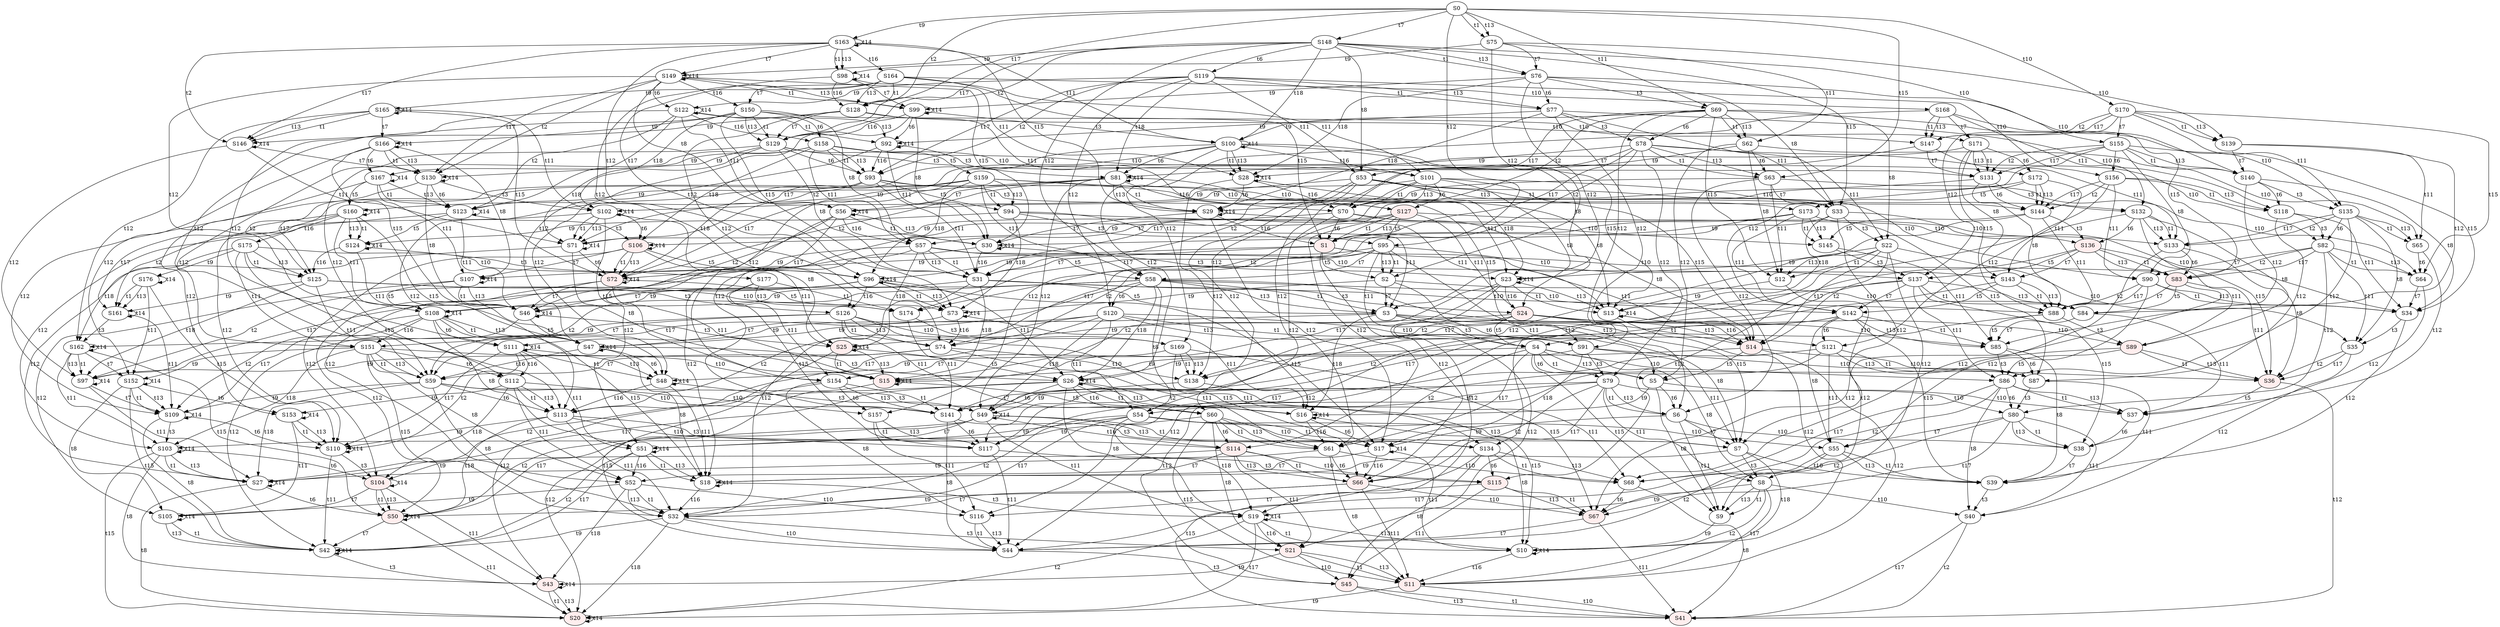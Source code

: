 digraph "SCdebug/25" {
node [fillcolor="#FFFFFF"]; S60 ;
node [fillcolor="#FFFFFF"]; S58 ;
node [fillcolor="#FFFFFF"]; S54 ;
node [fillcolor="#FFFFFF"]; S52 ;
node [style=filled fillcolor="#FFEEEE"]; S21 ;
node [fillcolor="#FFFFFF"]; S4 ;
node [fillcolor="#FFFFFF"]; S8 ;
node [fillcolor="#FFFFFF"]; S151 ;
node [fillcolor="#FFFFFF"]; S51 ;
node [style=filled fillcolor="#FFEEEE"]; S43 ;
node [fillcolor="#FFFFFF"]; S26 ;
node [fillcolor="#FFFFFF"]; S19 ;
node [fillcolor="#FFFFFF"]; S103 ;
node [fillcolor="#FFFFFF"]; S105 ;
node [fillcolor="#FFFFFF"]; S108 ;
node [fillcolor="#FFFFFF"]; S152 ;
node [fillcolor="#FFFFFF"]; S55 ;
node [style=filled fillcolor="#FFEEEE"]; S45 ;
node [fillcolor="#FFFFFF"]; S40 ;
node [fillcolor="#FFFFFF"]; S86 ;
node [fillcolor="#FFFFFF"]; S116 ;
node [fillcolor="#FFFFFF"]; S134 ;
node [fillcolor="#FFFFFF"]; S142 ;
node [fillcolor="#FFFFFF"]; S154 ;
node [fillcolor="#FFFFFF"]; S77 ;
node [fillcolor="#FFFFFF"]; S75 ;
node [fillcolor="#FFFFFF"]; S63 ;
node [style=filled fillcolor="#FFEEEE"]; S1 ;
node [fillcolor="#FFFFFF"]; S93 ;
node [fillcolor="#FFFFFF"]; S128 ;
node [style=filled fillcolor="#FFEEEE"]; S72 ;
node [fillcolor="#FFFFFF"]; S29 ;
node [fillcolor="#FFFFFF"]; S92 ;
node [fillcolor="#FFFFFF"]; S98 ;
node [fillcolor="#FFFFFF"]; S123 ;
node [fillcolor="#FFFFFF"]; S146 ;
node [fillcolor="#FFFFFF"]; S64 ;
node [style=filled fillcolor="#FFEEEE"]; S83 ;
node [fillcolor="#FFFFFF"]; S118 ;
node [fillcolor="#FFFFFF"]; S139 ;
node [fillcolor="#FFFFFF"]; S144 ;
node [fillcolor="#FFFFFF"]; S147 ;
node [fillcolor="#FFFFFF"]; S76 ;
node [fillcolor="#FFFFFF"]; S70 ;
node [fillcolor="#FFFFFF"]; S62 ;
node [fillcolor="#FFFFFF"]; S33 ;
node [fillcolor="#FFFFFF"]; S31 ;
node [fillcolor="#FFFFFF"]; S12 ;
node [style=filled fillcolor="#FFEEEE"]; S14 ;
node [fillcolor="#FFFFFF"]; S129 ;
node [fillcolor="#FFFFFF"]; S71 ;
node [fillcolor="#FFFFFF"]; S46 ;
node [fillcolor="#FFFFFF"]; S30 ;
node [fillcolor="#FFFFFF"]; S28 ;
node [fillcolor="#FFFFFF"]; S13 ;
node [style=filled fillcolor="#FFEEEE"]; S15 ;
node [fillcolor="#FFFFFF"]; S99 ;
node [fillcolor="#FFFFFF"]; S130 ;
node [fillcolor="#FFFFFF"]; S65 ;
node [style=filled fillcolor="#FFEEEE"]; S36 ;
node [fillcolor="#FFFFFF"]; S34 ;
node [fillcolor="#FFFFFF"]; S88 ;
node [fillcolor="#FFFFFF"]; S131 ;
node [fillcolor="#FFFFFF"]; S133 ;
node [fillcolor="#FFFFFF"]; S140 ;
node [style=filled fillcolor="#FFEEEE"]; S127 ;
node [fillcolor="#FFFFFF"]; S78 ;
node [fillcolor="#FFFFFF"]; S119 ;
node [fillcolor="#FFFFFF"]; S0 ;
node [fillcolor="#FFFFFF"]; S158 ;
node [fillcolor="#FFFFFF"]; S164 ;
node [fillcolor="#FFFFFF"]; S81 ;
node [style=filled fillcolor="#FFEEEE"]; S106 ;
node [fillcolor="#FFFFFF"]; S122 ;
node [fillcolor="#FFFFFF"]; S163 ;
node [fillcolor="#FFFFFF"]; S165 ;
node [fillcolor="#FFFFFF"]; S167 ;
node [fillcolor="#FFFFFF"]; S82 ;
node [style=filled fillcolor="#FFEEEE"]; S136 ;
node [fillcolor="#FFFFFF"]; S156 ;
node [fillcolor="#FFFFFF"]; S168 ;
node [fillcolor="#FFFFFF"]; S170 ;
node [fillcolor="#FFFFFF"]; S172 ;
node [fillcolor="#FFFFFF"]; S69 ;
node [fillcolor="#FFFFFF"]; S57 ;
node [fillcolor="#FFFFFF"]; S53 ;
node [style=filled fillcolor="#FFEEEE"]; S24 ;
node [fillcolor="#FFFFFF"]; S22 ;
node [fillcolor="#FFFFFF"]; S101 ;
node [fillcolor="#FFFFFF"]; S148 ;
node [fillcolor="#FFFFFF"]; S150 ;
node [fillcolor="#FFFFFF"]; S56 ;
node [style=filled fillcolor="#FFEEEE"]; S25 ;
node [fillcolor="#FFFFFF"]; S23 ;
node [fillcolor="#FFFFFF"]; S100 ;
node [fillcolor="#FFFFFF"]; S102 ;
node [fillcolor="#FFFFFF"]; S107 ;
node [fillcolor="#FFFFFF"]; S149 ;
node [fillcolor="#FFFFFF"]; S166 ;
node [fillcolor="#FFFFFF"]; S35 ;
node [style=filled fillcolor="#FFEEEE"]; S89 ;
node [fillcolor="#FFFFFF"]; S90 ;
node [fillcolor="#FFFFFF"]; S132 ;
node [fillcolor="#FFFFFF"]; S135 ;
node [fillcolor="#FFFFFF"]; S143 ;
node [fillcolor="#FFFFFF"]; S155 ;
node [fillcolor="#FFFFFF"]; S171 ;
node [fillcolor="#FFFFFF"]; S74 ;
node [style=filled fillcolor="#FFEEEE"]; S66 ;
node [fillcolor="#FFFFFF"]; S2 ;
node [fillcolor="#FFFFFF"]; S6 ;
node [fillcolor="#FFFFFF"]; S91 ;
node [fillcolor="#FFFFFF"]; S94 ;
node [fillcolor="#FFFFFF"]; S113 ;
node [fillcolor="#FFFFFF"]; S125 ;
node [fillcolor="#FFFFFF"]; S73 ;
node [style=filled fillcolor="#FFEEEE"]; S50 ;
node [fillcolor="#FFFFFF"]; S48 ;
node [fillcolor="#FFFFFF"]; S17 ;
node [fillcolor="#FFFFFF"]; S97 ;
node [fillcolor="#FFFFFF"]; S110 ;
node [fillcolor="#FFFFFF"]; S124 ;
node [fillcolor="#FFFFFF"]; S161 ;
node [style=filled fillcolor="#FFEEEE"]; S67 ;
node [fillcolor="#FFFFFF"]; S38 ;
node [fillcolor="#FFFFFF"]; S84 ;
node [fillcolor="#FFFFFF"]; S87 ;
node [fillcolor="#FFFFFF"]; S117 ;
node [fillcolor="#FFFFFF"]; S138 ;
node [fillcolor="#FFFFFF"]; S145 ;
node [fillcolor="#FFFFFF"]; S174 ;
node [fillcolor="#FFFFFF"]; S61 ;
node [fillcolor="#FFFFFF"]; S59 ;
node [fillcolor="#FFFFFF"]; S32 ;
node [fillcolor="#FFFFFF"]; S3 ;
node [fillcolor="#FFFFFF"]; S5 ;
node [fillcolor="#FFFFFF"]; S7 ;
node [fillcolor="#FFFFFF"]; S9 ;
node [style=filled fillcolor="#FFEEEE"]; S11 ;
node [fillcolor="#FFFFFF"]; S47 ;
node [fillcolor="#FFFFFF"]; S42 ;
node [fillcolor="#FFFFFF"]; S27 ;
node [fillcolor="#FFFFFF"]; S10 ;
node [fillcolor="#FFFFFF"]; S16 ;
node [fillcolor="#FFFFFF"]; S18 ;
node [style=filled fillcolor="#FFEEEE"]; S20 ;
node [fillcolor="#FFFFFF"]; S109 ;
node [fillcolor="#FFFFFF"]; S68 ;
node [fillcolor="#FFFFFF"]; S44 ;
node [style=filled fillcolor="#FFEEEE"]; S41 ;
node [fillcolor="#FFFFFF"]; S39 ;
node [fillcolor="#FFFFFF"]; S37 ;
node [fillcolor="#FFFFFF"]; S85 ;
node [fillcolor="#FFFFFF"]; S141 ;
node [fillcolor="#FFFFFF"]; S79 ;
node [fillcolor="#FFFFFF"]; S95 ;
node [fillcolor="#FFFFFF"]; S112 ;
node [style=filled fillcolor="#FFEEEE"]; S114 ;
node [fillcolor="#FFFFFF"]; S120 ;
node [fillcolor="#FFFFFF"]; S126 ;
node [fillcolor="#FFFFFF"]; S159 ;
node [fillcolor="#FFFFFF"]; S175 ;
node [fillcolor="#FFFFFF"]; S49 ;
node [fillcolor="#FFFFFF"]; S96 ;
node [style=filled fillcolor="#FFEEEE"]; S104 ;
node [fillcolor="#FFFFFF"]; S111 ;
node [fillcolor="#FFFFFF"]; S153 ;
node [fillcolor="#FFFFFF"]; S160 ;
node [fillcolor="#FFFFFF"]; S162 ;
node [fillcolor="#FFFFFF"]; S176 ;
node [fillcolor="#FFFFFF"]; S80 ;
node [style=filled fillcolor="#FFEEEE"]; S115 ;
node [fillcolor="#FFFFFF"]; S121 ;
node [fillcolor="#FFFFFF"]; S137 ;
node [fillcolor="#FFFFFF"]; S157 ;
node [fillcolor="#FFFFFF"]; S169 ;
node [fillcolor="#FFFFFF"]; S173 ;
node [fillcolor="#FFFFFF"]; S177 ;
S60 -> S114 [label=t6]
S60 -> S61 [label=t1]
S60 -> S61 [label=t13]
S60 -> S11 [label=t15]
S60 -> S134 [label=t10]
S60 -> S103 [label=t9]
S60 -> S21 [label=t8]
S58 -> S120 [label=t6]
S58 -> S59 [label=t2]
S58 -> S59 [label=t17]
S58 -> S3 [label=t1]
S58 -> S3 [label=t13]
S58 -> S7 [label=t15]
S58 -> S142 [label=t10]
S58 -> S26 [label=t18]
S58 -> S108 [label=t9]
S58 -> S54 [label=t8]
S54 -> S32 [label=t2]
S54 -> S32 [label=t17]
S54 -> S7 [label=t1]
S54 -> S7 [label=t13]
S54 -> S55 [label=t10]
S54 -> S51 [label=t9]
S54 -> S19 [label=t18]
S52 -> S32 [label=t1]
S52 -> S32 [label=t13]
S52 -> S116 [label=t10]
S52 -> S43 [label=t18]
S52 -> S105 [label=t9]
S21 -> S11 [label=t1]
S21 -> S11 [label=t13]
S21 -> S45 [label=t10]
S21 -> S43 [label=t9]
S4 -> S79 [label=t6]
S4 -> S61 [label=t2]
S4 -> S61 [label=t17]
S4 -> S5 [label=t1]
S4 -> S5 [label=t13]
S4 -> S9 [label=t15]
S4 -> S86 [label=t10]
S4 -> S26 [label=t9]
S4 -> S8 [label=t8]
S8 -> S9 [label=t1]
S8 -> S9 [label=t13]
S8 -> S11 [label=t2]
S8 -> S11 [label=t17]
S8 -> S40 [label=t10]
S8 -> S19 [label=t9]
S151 -> S112 [label=t6]
S151 -> S59 [label=t1]
S151 -> S59 [label=t13]
S151 -> S32 [label=t15]
S151 -> S154 [label=t10]
S151 -> S103 [label=t18]
S151 -> S152 [label=t9]
S151 -> S52 [label=t8]
S51 -> S42 [label=t2]
S51 -> S42 [label=t17]
S51 -> S18 [label=t1]
S51 -> S18 [label=t13]
S51 -> S51 [label=t14]
S51 -> S52 [label=t16]
S43 -> S20 [label=t1]
S43 -> S20 [label=t13]
S43 -> S43 [label=t14]
S26 -> S49 [label=t6]
S26 -> S27 [label=t2]
S26 -> S27 [label=t17]
S26 -> S10 [label=t15]
S26 -> S16 [label=t1]
S26 -> S16 [label=t13]
S26 -> S19 [label=t8]
S26 -> S26 [label=t14]
S26 -> S60 [label=t16]
S19 -> S10 [label=t1]
S19 -> S10 [label=t13]
S19 -> S20 [label=t2]
S19 -> S20 [label=t17]
S19 -> S19 [label=t14]
S19 -> S21 [label=t16]
S103 -> S104 [label=t6]
S103 -> S27 [label=t1]
S103 -> S27 [label=t13]
S103 -> S20 [label=t15]
S103 -> S43 [label=t8]
S103 -> S103 [label=t14]
S105 -> S42 [label=t1]
S105 -> S42 [label=t13]
S105 -> S105 [label=t14]
S108 -> S111 [label=t6]
S108 -> S47 [label=t1]
S108 -> S47 [label=t13]
S108 -> S18 [label=t15]
S108 -> S109 [label=t2]
S108 -> S109 [label=t17]
S108 -> S51 [label=t8]
S108 -> S108 [label=t14]
S108 -> S151 [label=t16]
S152 -> S153 [label=t6]
S152 -> S42 [label=t15]
S152 -> S109 [label=t1]
S152 -> S109 [label=t13]
S152 -> S105 [label=t8]
S152 -> S152 [label=t14]
S55 -> S44 [label=t2]
S55 -> S44 [label=t17]
S55 -> S39 [label=t1]
S55 -> S39 [label=t13]
S45 -> S41 [label=t1]
S45 -> S41 [label=t13]
S40 -> S41 [label=t2]
S40 -> S41 [label=t17]
S86 -> S80 [label=t6]
S86 -> S68 [label=t2]
S86 -> S68 [label=t17]
S86 -> S37 [label=t1]
S86 -> S37 [label=t13]
S86 -> S40 [label=t8]
S116 -> S44 [label=t1]
S116 -> S44 [label=t13]
S134 -> S115 [label=t6]
S134 -> S68 [label=t1]
S134 -> S68 [label=t13]
S134 -> S41 [label=t15]
S134 -> S45 [label=t8]
S142 -> S121 [label=t6]
S142 -> S39 [label=t15]
S142 -> S85 [label=t1]
S142 -> S85 [label=t13]
S142 -> S141 [label=t2]
S142 -> S141 [label=t17]
S142 -> S55 [label=t8]
S154 -> S157 [label=t6]
S154 -> S44 [label=t15]
S154 -> S141 [label=t1]
S154 -> S141 [label=t13]
S154 -> S116 [label=t8]
S77 -> S91 [label=t12]
S77 -> S78 [label=t3]
S77 -> S33 [label=t11]
S77 -> S118 [label=t10]
S77 -> S29 [label=t18]
S77 -> S92 [label=t9]
S75 -> S2 [label=t12]
S75 -> S76 [label=t7]
S75 -> S62 [label=t11]
S75 -> S139 [label=t10]
S75 -> S98 [label=t9]
S63 -> S6 [label=t12]
S63 -> S33 [label=t7]
S63 -> S12 [label=t11]
S63 -> S64 [label=t10]
S63 -> S29 [label=t9]
S1 -> S66 [label=t12]
S1 -> S2 [label=t5]
S1 -> S31 [label=t7]
S1 -> S14 [label=t11]
S1 -> S83 [label=t10]
S1 -> S72 [label=t9]
S93 -> S94 [label=t5]
S93 -> S113 [label=t12]
S93 -> S127 [label=t3]
S93 -> S31 [label=t11]
S93 -> S144 [label=t10]
S93 -> S72 [label=t18]
S93 -> S123 [label=t9]
S128 -> S74 [label=t12]
S128 -> S70 [label=t11]
S128 -> S129 [label=t7]
S128 -> S147 [label=t10]
S128 -> S146 [label=t9]
S72 -> S73 [label=t5]
S72 -> S50 [label=t12]
S72 -> S46 [label=t7]
S72 -> S15 [label=t11]
S72 -> S72 [label=t14]
S29 -> S17 [label=t12]
S29 -> S30 [label=t7]
S29 -> S13 [label=t11]
S29 -> S29 [label=t14]
S29 -> S1 [label=t16]
S92 -> S48 [label=t12]
S92 -> S81 [label=t3]
S92 -> S30 [label=t11]
S92 -> S92 [label=t14]
S92 -> S93 [label=t16]
S98 -> S73 [label=t12]
S98 -> S28 [label=t11]
S98 -> S99 [label=t7]
S98 -> S98 [label=t14]
S98 -> S128 [label=t16]
S123 -> S110 [label=t12]
S123 -> S124 [label=t5]
S123 -> S106 [label=t3]
S123 -> S46 [label=t11]
S123 -> S123 [label=t14]
S146 -> S97 [label=t12]
S146 -> S71 [label=t11]
S146 -> S130 [label=t7]
S146 -> S146 [label=t14]
S64 -> S38 [label=t12]
S64 -> S34 [label=t7]
S83 -> S67 [label=t12]
S83 -> S84 [label=t5]
S83 -> S36 [label=t11]
S83 -> S88 [label=t7]
S118 -> S87 [label=t12]
S118 -> S82 [label=t3]
S118 -> S34 [label=t11]
S139 -> S84 [label=t12]
S139 -> S65 [label=t11]
S139 -> S140 [label=t7]
S144 -> S117 [label=t12]
S144 -> S145 [label=t5]
S144 -> S136 [label=t3]
S144 -> S88 [label=t11]
S147 -> S138 [label=t12]
S147 -> S131 [label=t7]
S147 -> S133 [label=t11]
S76 -> S3 [label=t12]
S76 -> S69 [label=t3]
S76 -> S140 [label=t10]
S76 -> S28 [label=t18]
S76 -> S99 [label=t9]
S76 -> S77 [label=t6]
S76 -> S33 [label=t8]
S70 -> S61 [label=t12]
S70 -> S133 [label=t10]
S70 -> S71 [label=t9]
S70 -> S1 [label=t6]
S70 -> S14 [label=t8]
S62 -> S5 [label=t12]
S62 -> S65 [label=t10]
S62 -> S28 [label=t9]
S62 -> S63 [label=t6]
S62 -> S12 [label=t8]
S33 -> S7 [label=t12]
S33 -> S22 [label=t3]
S33 -> S34 [label=t10]
S33 -> S30 [label=t9]
S33 -> S13 [label=t18]
S31 -> S32 [label=t12]
S31 -> S3 [label=t5]
S31 -> S24 [label=t3]
S31 -> S88 [label=t10]
S31 -> S46 [label=t9]
S31 -> S15 [label=t18]
S12 -> S9 [label=t12]
S12 -> S13 [label=t9]
S14 -> S5 [label=t5]
S14 -> S11 [label=t12]
S14 -> S36 [label=t10]
S14 -> S15 [label=t9]
S129 -> S59 [label=t12]
S129 -> S101 [label=t3]
S129 -> S131 [label=t10]
S129 -> S71 [label=t18]
S129 -> S130 [label=t9]
S129 -> S31 [label=t8]
S129 -> S93 [label=t6]
S71 -> S27 [label=t12]
S71 -> S72 [label=t6]
S71 -> S15 [label=t8]
S71 -> S71 [label=t14]
S46 -> S47 [label=t5]
S46 -> S42 [label=t12]
S46 -> S25 [label=t3]
S46 -> S46 [label=t14]
S30 -> S18 [label=t12]
S30 -> S23 [label=t3]
S30 -> S30 [label=t14]
S30 -> S31 [label=t16]
S28 -> S16 [label=t12]
S28 -> S29 [label=t6]
S28 -> S13 [label=t8]
S28 -> S28 [label=t14]
S28 -> S70 [label=t16]
S13 -> S10 [label=t12]
S13 -> S13 [label=t14]
S13 -> S14 [label=t16]
S15 -> S16 [label=t5]
S15 -> S20 [label=t12]
S15 -> S15 [label=t14]
S99 -> S47 [label=t12]
S99 -> S100 [label=t3]
S99 -> S30 [label=t8]
S99 -> S92 [label=t6]
S99 -> S99 [label=t14]
S99 -> S129 [label=t16]
S130 -> S109 [label=t12]
S130 -> S102 [label=t3]
S130 -> S46 [label=t8]
S130 -> S123 [label=t6]
S130 -> S130 [label=t14]
S65 -> S37 [label=t12]
S65 -> S64 [label=t6]
S36 -> S41 [label=t12]
S36 -> S37 [label=t5]
S34 -> S39 [label=t12]
S34 -> S35 [label=t3]
S88 -> S44 [label=t12]
S88 -> S85 [label=t5]
S88 -> S89 [label=t3]
S131 -> S141 [label=t12]
S131 -> S132 [label=t3]
S131 -> S88 [label=t8]
S131 -> S144 [label=t6]
S133 -> S68 [label=t12]
S133 -> S36 [label=t8]
S133 -> S83 [label=t6]
S140 -> S85 [label=t12]
S140 -> S135 [label=t3]
S140 -> S34 [label=t8]
S140 -> S118 [label=t6]
S127 -> S95 [label=t5]
S127 -> S114 [label=t12]
S127 -> S57 [label=t7]
S127 -> S24 [label=t11]
S127 -> S136 [label=t10]
S127 -> S106 [label=t9]
S127 -> S1 [label=t1]
S127 -> S1 [label=t13]
S78 -> S79 [label=t12]
S78 -> S53 [label=t7]
S78 -> S22 [label=t11]
S78 -> S82 [label=t10]
S78 -> S81 [label=t9]
S78 -> S63 [label=t1]
S78 -> S1 [label=t2]
S78 -> S63 [label=t13]
S78 -> S1 [label=t17]
S119 -> S120 [label=t12]
S119 -> S53 [label=t11]
S119 -> S156 [label=t10]
S119 -> S81 [label=t18]
S119 -> S122 [label=t9]
S119 -> S77 [label=t1]
S119 -> S93 [label=t2]
S119 -> S77 [label=t13]
S119 -> S93 [label=t17]
S0 -> S95 [label=t12]
S0 -> S69 [label=t11]
S0 -> S148 [label=t7]
S0 -> S170 [label=t10]
S0 -> S163 [label=t9]
S0 -> S75 [label=t1]
S0 -> S128 [label=t2]
S0 -> S75 [label=t13]
S0 -> S63 [label=t15]
S0 -> S128 [label=t17]
S158 -> S112 [label=t12]
S158 -> S159 [label=t5]
S158 -> S57 [label=t11]
S158 -> S172 [label=t10]
S158 -> S106 [label=t18]
S158 -> S167 [label=t9]
S158 -> S93 [label=t1]
S158 -> S93 [label=t13]
S164 -> S126 [label=t12]
S164 -> S101 [label=t11]
S164 -> S150 [label=t7]
S164 -> S168 [label=t10]
S164 -> S165 [label=t9]
S164 -> S128 [label=t1]
S164 -> S128 [label=t13]
S164 -> S1 [label=t15]
S81 -> S49 [label=t12]
S81 -> S56 [label=t7]
S81 -> S23 [label=t11]
S81 -> S29 [label=t1]
S81 -> S72 [label=t2]
S81 -> S29 [label=t13]
S81 -> S72 [label=t17]
S81 -> S81 [label=t14]
S81 -> S127 [label=t16]
S106 -> S96 [label=t5]
S106 -> S104 [label=t12]
S106 -> S25 [label=t11]
S106 -> S107 [label=t7]
S106 -> S72 [label=t1]
S106 -> S72 [label=t13]
S106 -> S106 [label=t14]
S122 -> S111 [label=t12]
S122 -> S56 [label=t11]
S122 -> S92 [label=t1]
S122 -> S123 [label=t2]
S122 -> S92 [label=t13]
S122 -> S123 [label=t17]
S122 -> S122 [label=t14]
S122 -> S158 [label=t16]
S163 -> S96 [label=t12]
S163 -> S100 [label=t11]
S163 -> S149 [label=t7]
S163 -> S98 [label=t1]
S163 -> S146 [label=t2]
S163 -> S98 [label=t13]
S163 -> S29 [label=t15]
S163 -> S146 [label=t17]
S163 -> S163 [label=t14]
S163 -> S164 [label=t16]
S165 -> S162 [label=t12]
S165 -> S102 [label=t11]
S165 -> S166 [label=t7]
S165 -> S146 [label=t1]
S165 -> S146 [label=t13]
S165 -> S72 [label=t15]
S165 -> S165 [label=t14]
S167 -> S153 [label=t12]
S167 -> S160 [label=t5]
S167 -> S107 [label=t11]
S167 -> S123 [label=t1]
S167 -> S123 [label=t13]
S167 -> S167 [label=t14]
S82 -> S80 [label=t12]
S82 -> S35 [label=t11]
S82 -> S90 [label=t7]
S82 -> S64 [label=t1]
S82 -> S83 [label=t2]
S82 -> S64 [label=t13]
S82 -> S83 [label=t17]
S136 -> S115 [label=t12]
S136 -> S137 [label=t5]
S136 -> S89 [label=t11]
S136 -> S143 [label=t7]
S136 -> S83 [label=t1]
S136 -> S83 [label=t13]
S156 -> S121 [label=t12]
S156 -> S90 [label=t11]
S156 -> S118 [label=t1]
S156 -> S144 [label=t2]
S156 -> S118 [label=t13]
S156 -> S144 [label=t17]
S168 -> S169 [label=t12]
S168 -> S132 [label=t11]
S168 -> S171 [label=t7]
S168 -> S147 [label=t1]
S168 -> S147 [label=t13]
S168 -> S83 [label=t15]
S170 -> S137 [label=t12]
S170 -> S135 [label=t11]
S170 -> S155 [label=t7]
S170 -> S139 [label=t1]
S170 -> S147 [label=t2]
S170 -> S139 [label=t13]
S170 -> S64 [label=t15]
S170 -> S147 [label=t17]
S172 -> S157 [label=t12]
S172 -> S173 [label=t5]
S172 -> S143 [label=t11]
S172 -> S144 [label=t1]
S172 -> S144 [label=t13]
S69 -> S135 [label=t10]
S69 -> S100 [label=t9]
S69 -> S62 [label=t1]
S69 -> S70 [label=t2]
S69 -> S62 [label=t13]
S69 -> S12 [label=t15]
S69 -> S70 [label=t17]
S69 -> S4 [label=t12]
S69 -> S78 [label=t6]
S69 -> S22 [label=t8]
S57 -> S143 [label=t10]
S57 -> S25 [label=t18]
S57 -> S107 [label=t9]
S57 -> S31 [label=t1]
S57 -> S31 [label=t13]
S57 -> S58 [label=t5]
S57 -> S52 [label=t12]
S53 -> S90 [label=t10]
S53 -> S56 [label=t9]
S53 -> S23 [label=t18]
S53 -> S33 [label=t1]
S53 -> S31 [label=t2]
S53 -> S33 [label=t13]
S53 -> S31 [label=t17]
S53 -> S54 [label=t12]
S24 -> S89 [label=t10]
S24 -> S25 [label=t9]
S24 -> S14 [label=t1]
S24 -> S14 [label=t13]
S24 -> S4 [label=t5]
S24 -> S21 [label=t12]
S22 -> S35 [label=t10]
S22 -> S23 [label=t9]
S22 -> S12 [label=t1]
S22 -> S14 [label=t2]
S22 -> S12 [label=t13]
S22 -> S14 [label=t17]
S22 -> S8 [label=t12]
S101 -> S132 [label=t10]
S101 -> S102 [label=t9]
S101 -> S24 [label=t8]
S101 -> S70 [label=t1]
S101 -> S70 [label=t13]
S101 -> S14 [label=t15]
S101 -> S60 [label=t12]
S101 -> S127 [label=t6]
S148 -> S155 [label=t10]
S148 -> S100 [label=t18]
S148 -> S149 [label=t9]
S148 -> S53 [label=t8]
S148 -> S76 [label=t1]
S148 -> S129 [label=t2]
S148 -> S76 [label=t13]
S148 -> S33 [label=t15]
S148 -> S129 [label=t17]
S148 -> S58 [label=t12]
S148 -> S119 [label=t6]
S150 -> S171 [label=t10]
S150 -> S102 [label=t18]
S150 -> S166 [label=t9]
S150 -> S57 [label=t8]
S150 -> S129 [label=t1]
S150 -> S129 [label=t13]
S150 -> S31 [label=t15]
S150 -> S151 [label=t12]
S150 -> S158 [label=t6]
S56 -> S30 [label=t1]
S56 -> S46 [label=t2]
S56 -> S30 [label=t13]
S56 -> S46 [label=t17]
S56 -> S51 [label=t12]
S56 -> S56 [label=t14]
S56 -> S57 [label=t16]
S25 -> S15 [label=t1]
S25 -> S15 [label=t13]
S25 -> S26 [label=t5]
S25 -> S43 [label=t12]
S25 -> S25 [label=t14]
S23 -> S13 [label=t1]
S23 -> S15 [label=t2]
S23 -> S13 [label=t13]
S23 -> S15 [label=t17]
S23 -> S19 [label=t12]
S23 -> S23 [label=t14]
S23 -> S24 [label=t16]
S100 -> S23 [label=t8]
S100 -> S28 [label=t1]
S100 -> S71 [label=t2]
S100 -> S28 [label=t13]
S100 -> S13 [label=t15]
S100 -> S71 [label=t17]
S100 -> S26 [label=t12]
S100 -> S81 [label=t6]
S100 -> S100 [label=t14]
S100 -> S101 [label=t16]
S102 -> S25 [label=t8]
S102 -> S71 [label=t1]
S102 -> S71 [label=t13]
S102 -> S15 [label=t15]
S102 -> S103 [label=t12]
S102 -> S106 [label=t6]
S102 -> S102 [label=t14]
S107 -> S46 [label=t1]
S107 -> S46 [label=t13]
S107 -> S108 [label=t5]
S107 -> S105 [label=t12]
S107 -> S107 [label=t14]
S149 -> S56 [label=t8]
S149 -> S99 [label=t1]
S149 -> S130 [label=t2]
S149 -> S99 [label=t13]
S149 -> S30 [label=t15]
S149 -> S130 [label=t17]
S149 -> S108 [label=t12]
S149 -> S122 [label=t6]
S149 -> S149 [label=t14]
S149 -> S150 [label=t16]
S166 -> S107 [label=t8]
S166 -> S130 [label=t1]
S166 -> S130 [label=t13]
S166 -> S46 [label=t15]
S166 -> S152 [label=t12]
S166 -> S167 [label=t6]
S166 -> S166 [label=t14]
S35 -> S36 [label=t2]
S35 -> S36 [label=t17]
S35 -> S40 [label=t12]
S89 -> S36 [label=t1]
S89 -> S36 [label=t13]
S89 -> S86 [label=t5]
S89 -> S45 [label=t12]
S90 -> S34 [label=t1]
S90 -> S88 [label=t2]
S90 -> S34 [label=t13]
S90 -> S88 [label=t17]
S90 -> S55 [label=t12]
S132 -> S89 [label=t8]
S132 -> S133 [label=t1]
S132 -> S133 [label=t13]
S132 -> S36 [label=t15]
S132 -> S134 [label=t12]
S132 -> S136 [label=t6]
S135 -> S35 [label=t8]
S135 -> S65 [label=t1]
S135 -> S133 [label=t2]
S135 -> S65 [label=t13]
S135 -> S133 [label=t17]
S135 -> S86 [label=t12]
S135 -> S82 [label=t6]
S143 -> S88 [label=t1]
S143 -> S88 [label=t13]
S143 -> S142 [label=t5]
S143 -> S116 [label=t12]
S155 -> S90 [label=t8]
S155 -> S140 [label=t1]
S155 -> S131 [label=t2]
S155 -> S140 [label=t13]
S155 -> S34 [label=t15]
S155 -> S131 [label=t17]
S155 -> S142 [label=t12]
S155 -> S156 [label=t6]
S171 -> S143 [label=t8]
S171 -> S131 [label=t1]
S171 -> S131 [label=t13]
S171 -> S88 [label=t15]
S171 -> S154 [label=t12]
S171 -> S172 [label=t6]
S74 -> S61 [label=t11]
S74 -> S59 [label=t7]
S74 -> S138 [label=t10]
S74 -> S97 [label=t9]
S66 -> S32 [label=t7]
S66 -> S11 [label=t11]
S66 -> S67 [label=t10]
S66 -> S50 [label=t9]
S2 -> S3 [label=t7]
S2 -> S5 [label=t11]
S2 -> S84 [label=t10]
S2 -> S73 [label=t9]
S6 -> S7 [label=t7]
S6 -> S9 [label=t11]
S6 -> S38 [label=t10]
S6 -> S17 [label=t9]
S91 -> S79 [label=t3]
S91 -> S7 [label=t11]
S91 -> S87 [label=t10]
S91 -> S48 [label=t9]
S91 -> S17 [label=t18]
S94 -> S95 [label=t3]
S94 -> S3 [label=t11]
S94 -> S145 [label=t10]
S94 -> S73 [label=t18]
S94 -> S124 [label=t9]
S113 -> S114 [label=t3]
S113 -> S32 [label=t11]
S113 -> S117 [label=t10]
S113 -> S50 [label=t18]
S113 -> S110 [label=t9]
S125 -> S126 [label=t3]
S125 -> S59 [label=t11]
S125 -> S174 [label=t10]
S125 -> S97 [label=t18]
S125 -> S161 [label=t9]
S73 -> S47 [label=t7]
S73 -> S16 [label=t11]
S73 -> S73 [label=t14]
S73 -> S74 [label=t16]
S50 -> S42 [label=t7]
S50 -> S20 [label=t11]
S50 -> S50 [label=t14]
S48 -> S49 [label=t3]
S48 -> S18 [label=t11]
S48 -> S48 [label=t14]
S48 -> S113 [label=t16]
S17 -> S10 [label=t11]
S17 -> S18 [label=t7]
S17 -> S17 [label=t14]
S17 -> S66 [label=t16]
S97 -> S27 [label=t11]
S97 -> S109 [label=t7]
S97 -> S97 [label=t14]
S110 -> S104 [label=t3]
S110 -> S42 [label=t11]
S110 -> S110 [label=t14]
S124 -> S96 [label=t3]
S124 -> S47 [label=t11]
S124 -> S124 [label=t14]
S124 -> S125 [label=t16]
S161 -> S162 [label=t3]
S161 -> S109 [label=t11]
S161 -> S161 [label=t14]
S67 -> S44 [label=t7]
S67 -> S41 [label=t11]
S38 -> S39 [label=t7]
S84 -> S37 [label=t11]
S84 -> S85 [label=t7]
S87 -> S80 [label=t3]
S87 -> S39 [label=t11]
S117 -> S115 [label=t3]
S117 -> S44 [label=t11]
S138 -> S68 [label=t11]
S138 -> S141 [label=t7]
S145 -> S137 [label=t3]
S145 -> S85 [label=t11]
S174 -> S169 [label=t3]
S174 -> S141 [label=t11]
S61 -> S68 [label=t10]
S61 -> S27 [label=t9]
S61 -> S66 [label=t6]
S61 -> S11 [label=t8]
S59 -> S141 [label=t10]
S59 -> S27 [label=t18]
S59 -> S109 [label=t9]
S59 -> S60 [label=t3]
S59 -> S113 [label=t6]
S59 -> S32 [label=t8]
S32 -> S44 [label=t10]
S32 -> S42 [label=t9]
S32 -> S20 [label=t18]
S32 -> S21 [label=t3]
S3 -> S85 [label=t10]
S3 -> S47 [label=t9]
S3 -> S16 [label=t18]
S3 -> S4 [label=t3]
S3 -> S91 [label=t6]
S3 -> S7 [label=t8]
S5 -> S37 [label=t10]
S5 -> S16 [label=t9]
S5 -> S6 [label=t6]
S5 -> S9 [label=t8]
S7 -> S39 [label=t10]
S7 -> S10 [label=t18]
S7 -> S18 [label=t9]
S7 -> S8 [label=t3]
S9 -> S10 [label=t9]
S11 -> S41 [label=t10]
S11 -> S20 [label=t9]
S47 -> S26 [label=t3]
S47 -> S48 [label=t6]
S47 -> S18 [label=t8]
S47 -> S47 [label=t14]
S47 -> S59 [label=t16]
S42 -> S43 [label=t3]
S42 -> S42 [label=t14]
S27 -> S50 [label=t6]
S27 -> S20 [label=t8]
S27 -> S27 [label=t14]
S10 -> S10 [label=t14]
S10 -> S11 [label=t16]
S16 -> S10 [label=t8]
S16 -> S17 [label=t6]
S16 -> S16 [label=t14]
S16 -> S61 [label=t16]
S18 -> S19 [label=t3]
S18 -> S18 [label=t14]
S18 -> S32 [label=t16]
S20 -> S20 [label=t14]
S109 -> S42 [label=t8]
S109 -> S103 [label=t3]
S109 -> S110 [label=t6]
S109 -> S109 [label=t14]
S68 -> S67 [label=t6]
S68 -> S41 [label=t8]
S44 -> S45 [label=t3]
S39 -> S40 [label=t3]
S37 -> S38 [label=t6]
S85 -> S39 [label=t8]
S85 -> S86 [label=t3]
S85 -> S87 [label=t6]
S141 -> S44 [label=t8]
S141 -> S134 [label=t3]
S141 -> S117 [label=t6]
S79 -> S80 [label=t10]
S79 -> S49 [label=t9]
S79 -> S6 [label=t1]
S79 -> S66 [label=t2]
S79 -> S6 [label=t13]
S79 -> S66 [label=t17]
S79 -> S54 [label=t7]
S79 -> S8 [label=t11]
S95 -> S137 [label=t10]
S95 -> S96 [label=t9]
S95 -> S2 [label=t1]
S95 -> S74 [label=t2]
S95 -> S2 [label=t13]
S95 -> S6 [label=t15]
S95 -> S74 [label=t17]
S95 -> S58 [label=t7]
S95 -> S4 [label=t11]
S112 -> S157 [label=t10]
S112 -> S104 [label=t18]
S112 -> S153 [label=t9]
S112 -> S113 [label=t1]
S112 -> S113 [label=t13]
S112 -> S52 [label=t11]
S114 -> S115 [label=t10]
S114 -> S104 [label=t9]
S114 -> S66 [label=t1]
S114 -> S66 [label=t13]
S114 -> S52 [label=t7]
S114 -> S21 [label=t11]
S120 -> S121 [label=t10]
S120 -> S49 [label=t18]
S120 -> S111 [label=t9]
S120 -> S91 [label=t1]
S120 -> S113 [label=t2]
S120 -> S91 [label=t13]
S120 -> S113 [label=t17]
S120 -> S54 [label=t11]
S126 -> S169 [label=t10]
S126 -> S162 [label=t9]
S126 -> S74 [label=t1]
S126 -> S74 [label=t13]
S126 -> S66 [label=t15]
S126 -> S151 [label=t7]
S126 -> S60 [label=t11]
S159 -> S173 [label=t10]
S159 -> S96 [label=t18]
S159 -> S160 [label=t9]
S159 -> S94 [label=t1]
S159 -> S125 [label=t2]
S159 -> S94 [label=t13]
S159 -> S91 [label=t15]
S159 -> S125 [label=t17]
S159 -> S58 [label=t11]
S175 -> S177 [label=t10]
S175 -> S162 [label=t18]
S175 -> S176 [label=t9]
S175 -> S125 [label=t1]
S175 -> S125 [label=t13]
S175 -> S113 [label=t15]
S175 -> S151 [label=t11]
S49 -> S17 [label=t1]
S49 -> S50 [label=t2]
S49 -> S17 [label=t13]
S49 -> S50 [label=t17]
S49 -> S51 [label=t7]
S49 -> S19 [label=t11]
S49 -> S49 [label=t14]
S49 -> S114 [label=t16]
S96 -> S73 [label=t1]
S96 -> S97 [label=t2]
S96 -> S73 [label=t13]
S96 -> S17 [label=t15]
S96 -> S97 [label=t17]
S96 -> S108 [label=t7]
S96 -> S26 [label=t11]
S96 -> S96 [label=t14]
S96 -> S126 [label=t16]
S104 -> S50 [label=t1]
S104 -> S50 [label=t13]
S104 -> S105 [label=t7]
S104 -> S43 [label=t11]
S104 -> S104 [label=t14]
S111 -> S48 [label=t1]
S111 -> S110 [label=t2]
S111 -> S48 [label=t13]
S111 -> S110 [label=t17]
S111 -> S51 [label=t11]
S111 -> S111 [label=t14]
S111 -> S112 [label=t16]
S153 -> S110 [label=t1]
S153 -> S110 [label=t13]
S153 -> S105 [label=t11]
S153 -> S153 [label=t14]
S160 -> S124 [label=t1]
S160 -> S161 [label=t2]
S160 -> S124 [label=t13]
S160 -> S48 [label=t15]
S160 -> S161 [label=t17]
S160 -> S108 [label=t11]
S160 -> S160 [label=t14]
S160 -> S175 [label=t16]
S162 -> S97 [label=t1]
S162 -> S97 [label=t13]
S162 -> S50 [label=t15]
S162 -> S152 [label=t7]
S162 -> S103 [label=t11]
S162 -> S162 [label=t14]
S176 -> S161 [label=t1]
S176 -> S161 [label=t13]
S176 -> S110 [label=t15]
S176 -> S152 [label=t11]
S176 -> S176 [label=t14]
S80 -> S38 [label=t1]
S80 -> S67 [label=t2]
S80 -> S38 [label=t13]
S80 -> S67 [label=t17]
S80 -> S55 [label=t7]
S80 -> S40 [label=t11]
S115 -> S67 [label=t1]
S115 -> S67 [label=t13]
S115 -> S116 [label=t7]
S115 -> S45 [label=t11]
S121 -> S87 [label=t1]
S121 -> S117 [label=t2]
S121 -> S87 [label=t13]
S121 -> S117 [label=t17]
S121 -> S55 [label=t11]
S137 -> S84 [label=t1]
S137 -> S138 [label=t2]
S137 -> S84 [label=t13]
S137 -> S38 [label=t15]
S137 -> S138 [label=t17]
S137 -> S142 [label=t7]
S137 -> S86 [label=t11]
S157 -> S117 [label=t1]
S157 -> S117 [label=t13]
S157 -> S116 [label=t11]
S169 -> S138 [label=t1]
S169 -> S138 [label=t13]
S169 -> S67 [label=t15]
S169 -> S154 [label=t7]
S169 -> S134 [label=t11]
S173 -> S145 [label=t1]
S173 -> S174 [label=t2]
S173 -> S145 [label=t13]
S173 -> S87 [label=t15]
S173 -> S174 [label=t17]
S173 -> S142 [label=t11]
S177 -> S174 [label=t1]
S177 -> S174 [label=t13]
S177 -> S117 [label=t15]
S177 -> S154 [label=t11]
}